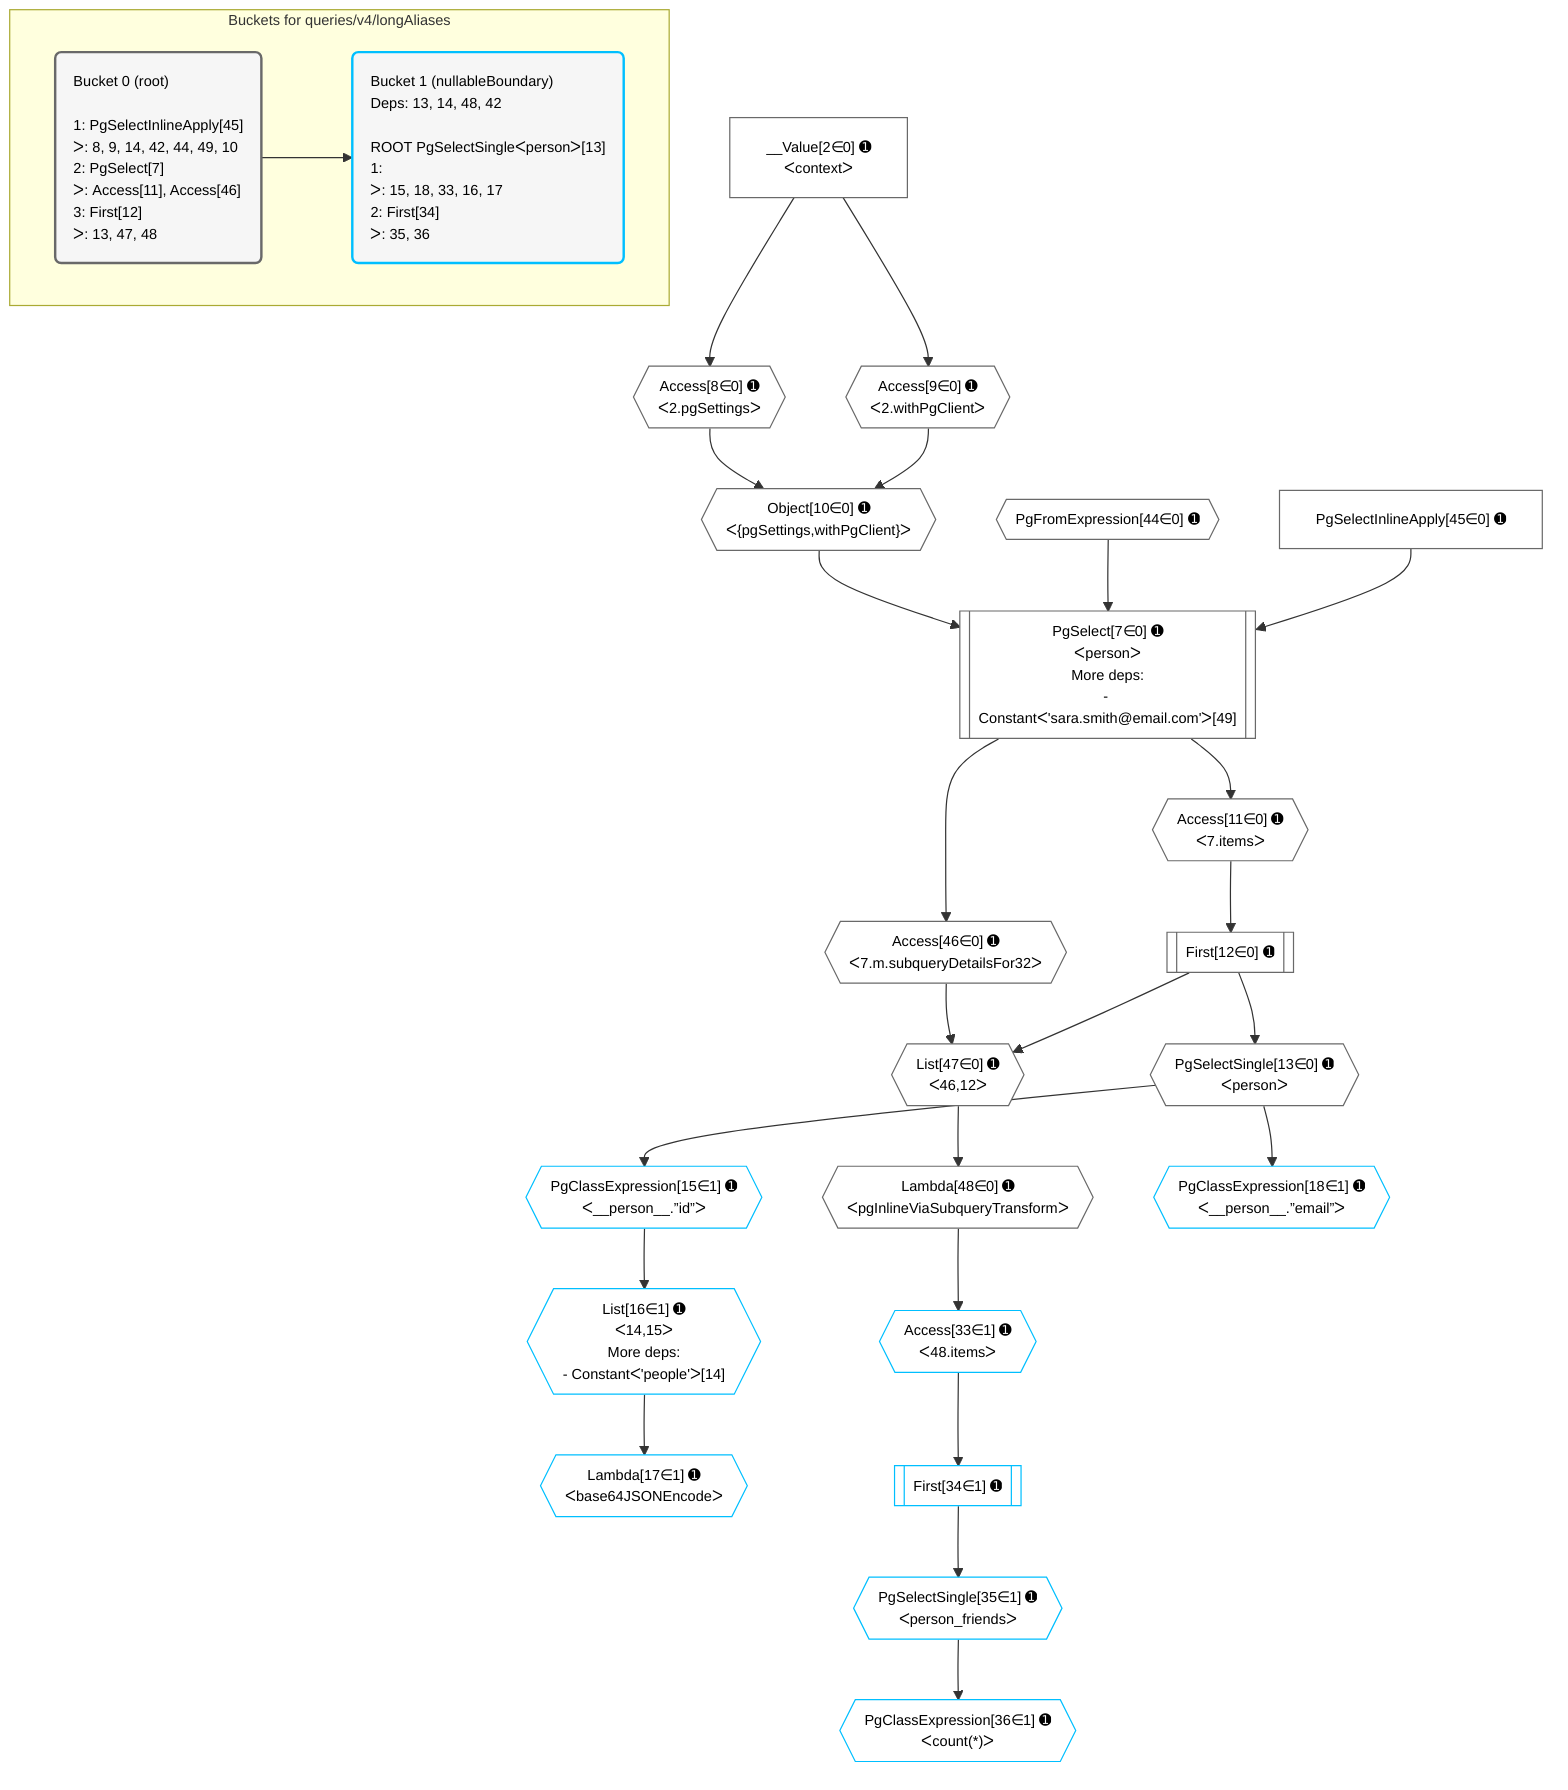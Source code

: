 %%{init: {'themeVariables': { 'fontSize': '12px'}}}%%
graph TD
    classDef path fill:#eee,stroke:#000,color:#000
    classDef plan fill:#fff,stroke-width:1px,color:#000
    classDef itemplan fill:#fff,stroke-width:2px,color:#000
    classDef unbatchedplan fill:#dff,stroke-width:1px,color:#000
    classDef sideeffectplan fill:#fcc,stroke-width:2px,color:#000
    classDef bucket fill:#f6f6f6,color:#000,stroke-width:2px,text-align:left

    subgraph "Buckets for queries/v4/longAliases"
    Bucket0("Bucket 0 (root)<br /><br />1: PgSelectInlineApply[45]<br />ᐳ: 8, 9, 14, 42, 44, 49, 10<br />2: PgSelect[7]<br />ᐳ: Access[11], Access[46]<br />3: First[12]<br />ᐳ: 13, 47, 48"):::bucket
    Bucket1("Bucket 1 (nullableBoundary)<br />Deps: 13, 14, 48, 42<br /><br />ROOT PgSelectSingleᐸpersonᐳ[13]<br />1: <br />ᐳ: 15, 18, 33, 16, 17<br />2: First[34]<br />ᐳ: 35, 36"):::bucket
    end
    Bucket0 --> Bucket1

    %% plan dependencies
    PgSelect7[["PgSelect[7∈0] ➊<br />ᐸpersonᐳ<br />More deps:<br />- Constantᐸ'sara.smith@email.com'ᐳ[49]"]]:::plan
    Object10{{"Object[10∈0] ➊<br />ᐸ{pgSettings,withPgClient}ᐳ"}}:::plan
    PgFromExpression44{{"PgFromExpression[44∈0] ➊"}}:::plan
    PgSelectInlineApply45["PgSelectInlineApply[45∈0] ➊"]:::plan
    Object10 & PgFromExpression44 & PgSelectInlineApply45 --> PgSelect7
    Access8{{"Access[8∈0] ➊<br />ᐸ2.pgSettingsᐳ"}}:::plan
    Access9{{"Access[9∈0] ➊<br />ᐸ2.withPgClientᐳ"}}:::plan
    Access8 & Access9 --> Object10
    List47{{"List[47∈0] ➊<br />ᐸ46,12ᐳ"}}:::plan
    Access46{{"Access[46∈0] ➊<br />ᐸ7.m.subqueryDetailsFor32ᐳ"}}:::plan
    First12[["First[12∈0] ➊"]]:::plan
    Access46 & First12 --> List47
    __Value2["__Value[2∈0] ➊<br />ᐸcontextᐳ"]:::plan
    __Value2 --> Access8
    __Value2 --> Access9
    Access11{{"Access[11∈0] ➊<br />ᐸ7.itemsᐳ"}}:::plan
    PgSelect7 --> Access11
    Access11 --> First12
    PgSelectSingle13{{"PgSelectSingle[13∈0] ➊<br />ᐸpersonᐳ"}}:::plan
    First12 --> PgSelectSingle13
    PgSelect7 --> Access46
    Lambda48{{"Lambda[48∈0] ➊<br />ᐸpgInlineViaSubqueryTransformᐳ"}}:::plan
    List47 --> Lambda48
    List16{{"List[16∈1] ➊<br />ᐸ14,15ᐳ<br />More deps:<br />- Constantᐸ'people'ᐳ[14]"}}:::plan
    PgClassExpression15{{"PgClassExpression[15∈1] ➊<br />ᐸ__person__.”id”ᐳ"}}:::plan
    PgClassExpression15 --> List16
    PgSelectSingle13 --> PgClassExpression15
    Lambda17{{"Lambda[17∈1] ➊<br />ᐸbase64JSONEncodeᐳ"}}:::plan
    List16 --> Lambda17
    PgClassExpression18{{"PgClassExpression[18∈1] ➊<br />ᐸ__person__.”email”ᐳ"}}:::plan
    PgSelectSingle13 --> PgClassExpression18
    Access33{{"Access[33∈1] ➊<br />ᐸ48.itemsᐳ"}}:::plan
    Lambda48 --> Access33
    First34[["First[34∈1] ➊"]]:::plan
    Access33 --> First34
    PgSelectSingle35{{"PgSelectSingle[35∈1] ➊<br />ᐸperson_friendsᐳ"}}:::plan
    First34 --> PgSelectSingle35
    PgClassExpression36{{"PgClassExpression[36∈1] ➊<br />ᐸcount(*)ᐳ"}}:::plan
    PgSelectSingle35 --> PgClassExpression36

    %% define steps
    classDef bucket0 stroke:#696969
    class Bucket0,__Value2,PgSelect7,Access8,Access9,Object10,Access11,First12,PgSelectSingle13,PgFromExpression44,PgSelectInlineApply45,Access46,List47,Lambda48 bucket0
    classDef bucket1 stroke:#00bfff
    class Bucket1,PgClassExpression15,List16,Lambda17,PgClassExpression18,Access33,First34,PgSelectSingle35,PgClassExpression36 bucket1